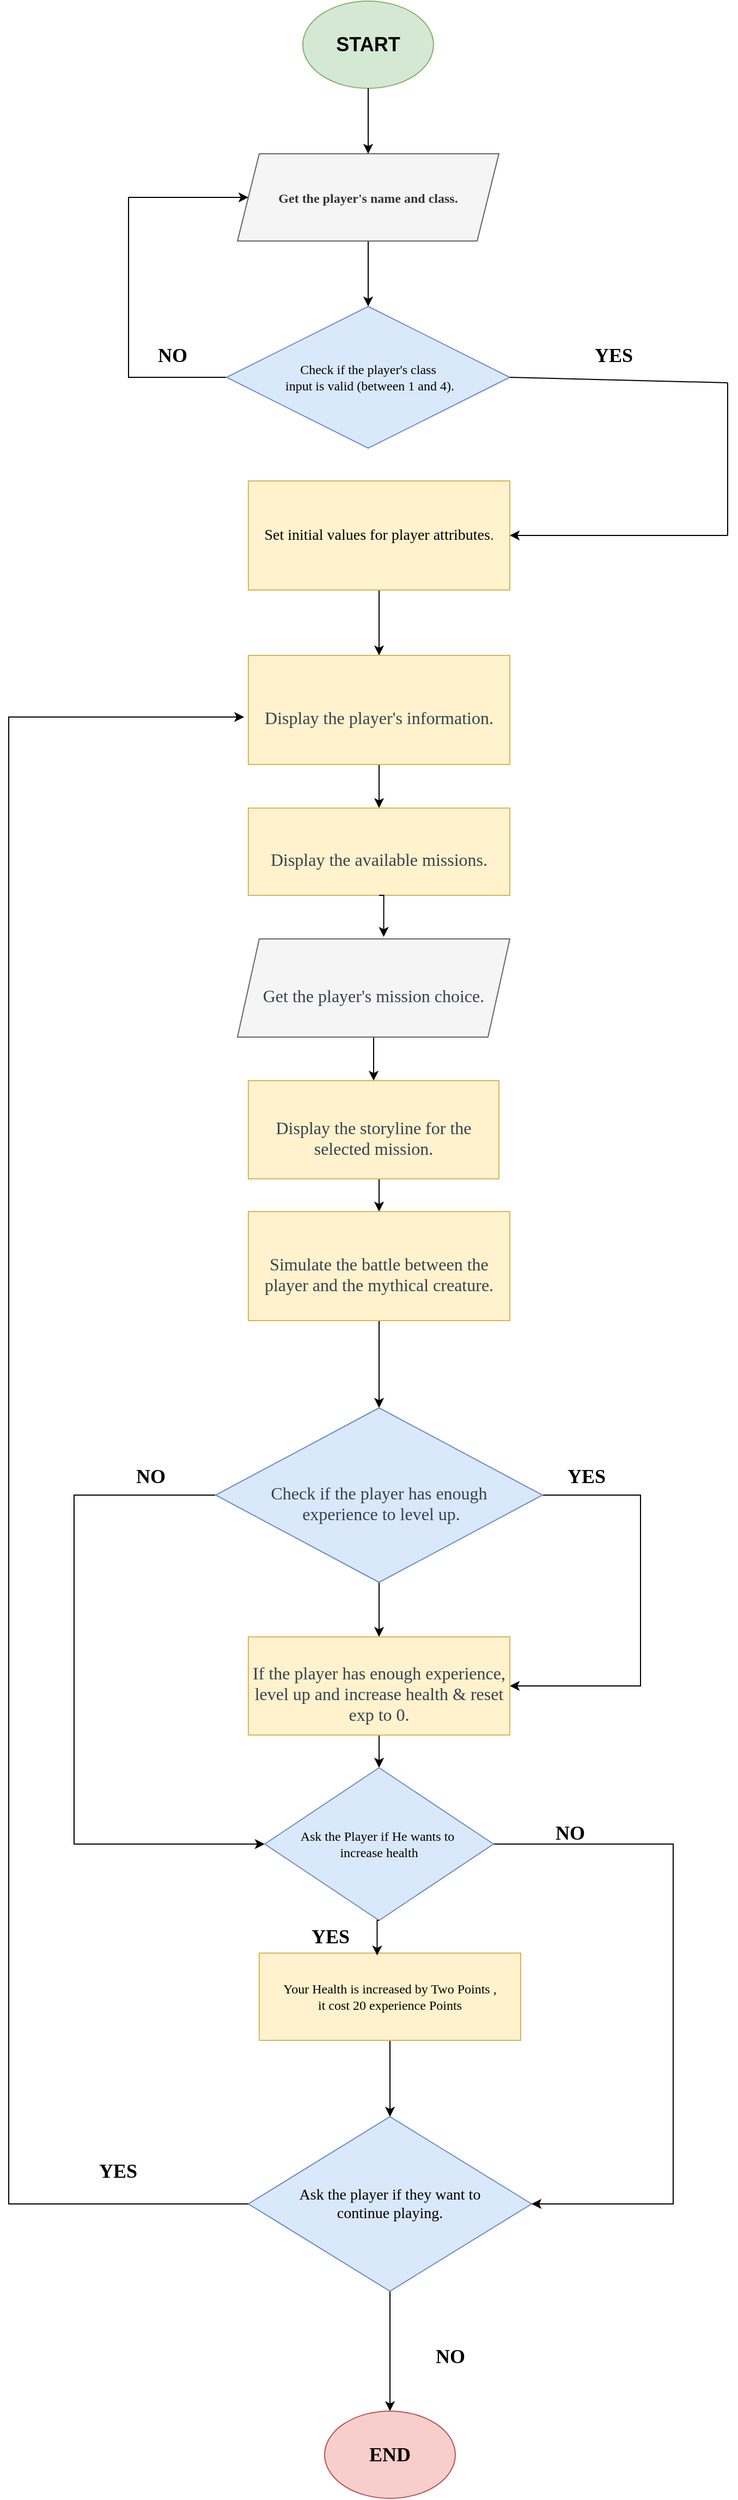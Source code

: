 <mxfile version="22.1.16" type="device">
  <diagram name="Page-1" id="Asxs5gvFUpT80PBr_EKh">
    <mxGraphModel dx="1750" dy="883" grid="1" gridSize="10" guides="1" tooltips="1" connect="1" arrows="1" fold="1" page="1" pageScale="1" pageWidth="827" pageHeight="1169" math="0" shadow="0">
      <root>
        <mxCell id="0" />
        <mxCell id="1" parent="0" />
        <mxCell id="7F_aPbGPG1b8ql_IWIyc-1" value="&lt;h2&gt;&lt;font style=&quot;font-size: 18px;&quot;&gt;START&lt;/font&gt;&lt;/h2&gt;" style="ellipse;whiteSpace=wrap;html=1;fillColor=#d5e8d4;strokeColor=#82b366;" vertex="1" parent="1">
          <mxGeometry x="320" y="20" width="120" height="80" as="geometry" />
        </mxCell>
        <mxCell id="7F_aPbGPG1b8ql_IWIyc-7" style="edgeStyle=orthogonalEdgeStyle;rounded=0;orthogonalLoop=1;jettySize=auto;html=1;exitX=0.5;exitY=1;exitDx=0;exitDy=0;entryX=0.5;entryY=0;entryDx=0;entryDy=0;" edge="1" parent="1" source="7F_aPbGPG1b8ql_IWIyc-2" target="7F_aPbGPG1b8ql_IWIyc-6">
          <mxGeometry relative="1" as="geometry" />
        </mxCell>
        <mxCell id="7F_aPbGPG1b8ql_IWIyc-2" value="&lt;h3&gt;&lt;font style=&quot;font-size: 12px;&quot; face=&quot;Comic Sans MS&quot;&gt;Get the player&#39;s name and class.&lt;/font&gt;&lt;/h3&gt;" style="shape=parallelogram;perimeter=parallelogramPerimeter;whiteSpace=wrap;html=1;fixedSize=1;fillColor=#f5f5f5;fontColor=#333333;strokeColor=#666666;" vertex="1" parent="1">
          <mxGeometry x="260" y="160" width="240" height="80" as="geometry" />
        </mxCell>
        <mxCell id="7F_aPbGPG1b8ql_IWIyc-3" value="" style="endArrow=classic;html=1;rounded=0;" edge="1" parent="1">
          <mxGeometry width="50" height="50" relative="1" as="geometry">
            <mxPoint x="380" y="100" as="sourcePoint" />
            <mxPoint x="380" y="160" as="targetPoint" />
            <Array as="points">
              <mxPoint x="380" y="100" />
            </Array>
          </mxGeometry>
        </mxCell>
        <mxCell id="7F_aPbGPG1b8ql_IWIyc-49" style="edgeStyle=orthogonalEdgeStyle;rounded=0;orthogonalLoop=1;jettySize=auto;html=1;exitX=0;exitY=0.5;exitDx=0;exitDy=0;entryX=0;entryY=0.5;entryDx=0;entryDy=0;" edge="1" parent="1" source="7F_aPbGPG1b8ql_IWIyc-6" target="7F_aPbGPG1b8ql_IWIyc-2">
          <mxGeometry relative="1" as="geometry">
            <mxPoint x="150" y="200" as="targetPoint" />
            <Array as="points">
              <mxPoint x="160" y="365" />
              <mxPoint x="160" y="200" />
            </Array>
          </mxGeometry>
        </mxCell>
        <mxCell id="7F_aPbGPG1b8ql_IWIyc-6" value="&lt;font face=&quot;Georgia&quot;&gt;Check if the player&#39;s class&lt;br&gt;&amp;nbsp;input is valid (between 1 and 4).&lt;/font&gt;" style="rhombus;whiteSpace=wrap;html=1;fillColor=#dae8fc;strokeColor=#6c8ebf;" vertex="1" parent="1">
          <mxGeometry x="250" y="300" width="260" height="130" as="geometry" />
        </mxCell>
        <mxCell id="7F_aPbGPG1b8ql_IWIyc-11" style="edgeStyle=orthogonalEdgeStyle;rounded=0;orthogonalLoop=1;jettySize=auto;html=1;exitX=0.5;exitY=1;exitDx=0;exitDy=0;entryX=0.5;entryY=0;entryDx=0;entryDy=0;" edge="1" parent="1" source="7F_aPbGPG1b8ql_IWIyc-8" target="7F_aPbGPG1b8ql_IWIyc-10">
          <mxGeometry relative="1" as="geometry" />
        </mxCell>
        <mxCell id="7F_aPbGPG1b8ql_IWIyc-8" value="&lt;font face=&quot;Georgia&quot; style=&quot;font-size: 14px;&quot;&gt;Set initial values for player attributes&lt;/font&gt;." style="rounded=0;whiteSpace=wrap;html=1;fillColor=#fff2cc;strokeColor=#d6b656;" vertex="1" parent="1">
          <mxGeometry x="270" y="460" width="240" height="100" as="geometry" />
        </mxCell>
        <mxCell id="7F_aPbGPG1b8ql_IWIyc-55" style="edgeStyle=orthogonalEdgeStyle;rounded=0;orthogonalLoop=1;jettySize=auto;html=1;exitX=0.5;exitY=1;exitDx=0;exitDy=0;entryX=0.5;entryY=0;entryDx=0;entryDy=0;" edge="1" parent="1" source="7F_aPbGPG1b8ql_IWIyc-10" target="7F_aPbGPG1b8ql_IWIyc-54">
          <mxGeometry relative="1" as="geometry" />
        </mxCell>
        <mxCell id="7F_aPbGPG1b8ql_IWIyc-10" value="&lt;font face=&quot;Georgia&quot;&gt;&lt;br&gt;&lt;span style=&quot;color: rgb(55, 65, 81); font-size: 16px; font-style: normal; font-variant-ligatures: normal; font-variant-caps: normal; font-weight: 400; letter-spacing: normal; orphans: 2; text-align: left; text-indent: 0px; text-transform: none; widows: 2; word-spacing: 0px; -webkit-text-stroke-width: 0px; text-decoration-thickness: initial; text-decoration-style: initial; text-decoration-color: initial; float: none; display: inline !important;&quot;&gt; Display the player&#39;s information.&lt;/span&gt;&lt;br&gt;&lt;/font&gt;" style="rounded=0;whiteSpace=wrap;html=1;fillColor=#fff2cc;strokeColor=#d6b656;" vertex="1" parent="1">
          <mxGeometry x="270" y="620" width="240" height="100" as="geometry" />
        </mxCell>
        <mxCell id="7F_aPbGPG1b8ql_IWIyc-20" style="edgeStyle=orthogonalEdgeStyle;rounded=0;orthogonalLoop=1;jettySize=auto;html=1;exitX=0.5;exitY=1;exitDx=0;exitDy=0;entryX=0.5;entryY=0;entryDx=0;entryDy=0;" edge="1" parent="1" source="7F_aPbGPG1b8ql_IWIyc-12" target="7F_aPbGPG1b8ql_IWIyc-15">
          <mxGeometry relative="1" as="geometry" />
        </mxCell>
        <mxCell id="7F_aPbGPG1b8ql_IWIyc-12" value="&lt;font face=&quot;Georgia&quot;&gt;&lt;br&gt;&lt;span style=&quot;color: rgb(55, 65, 81); font-size: 16px; font-style: normal; font-variant-ligatures: normal; font-variant-caps: normal; font-weight: 400; letter-spacing: normal; orphans: 2; text-align: left; text-indent: 0px; text-transform: none; widows: 2; word-spacing: 0px; -webkit-text-stroke-width: 0px; text-decoration-thickness: initial; text-decoration-style: initial; text-decoration-color: initial; float: none; display: inline !important;&quot;&gt;Get the player&#39;s mission choice.&lt;/span&gt;&lt;br&gt;&lt;/font&gt;" style="shape=parallelogram;perimeter=parallelogramPerimeter;whiteSpace=wrap;html=1;fixedSize=1;fillColor=#f5f5f5;fontColor=#333333;strokeColor=#666666;" vertex="1" parent="1">
          <mxGeometry x="260" y="880" width="250" height="90" as="geometry" />
        </mxCell>
        <mxCell id="7F_aPbGPG1b8ql_IWIyc-24" style="edgeStyle=orthogonalEdgeStyle;rounded=0;orthogonalLoop=1;jettySize=auto;html=1;exitX=0.5;exitY=1;exitDx=0;exitDy=0;entryX=0.5;entryY=0;entryDx=0;entryDy=0;" edge="1" parent="1" source="7F_aPbGPG1b8ql_IWIyc-15" target="7F_aPbGPG1b8ql_IWIyc-23">
          <mxGeometry relative="1" as="geometry" />
        </mxCell>
        <mxCell id="7F_aPbGPG1b8ql_IWIyc-15" value="&lt;font face=&quot;Georgia&quot;&gt;&lt;br&gt;&lt;span style=&quot;color: rgb(55, 65, 81); font-size: 16px; font-style: normal; font-variant-ligatures: normal; font-variant-caps: normal; font-weight: 400; letter-spacing: normal; orphans: 2; text-align: left; text-indent: 0px; text-transform: none; widows: 2; word-spacing: 0px; -webkit-text-stroke-width: 0px; text-decoration-thickness: initial; text-decoration-style: initial; text-decoration-color: initial; float: none; display: inline !important;&quot;&gt;Display the storyline for the selected mission.&lt;/span&gt;&lt;br&gt;&lt;/font&gt;" style="rounded=0;whiteSpace=wrap;html=1;fillColor=#fff2cc;strokeColor=#d6b656;" vertex="1" parent="1">
          <mxGeometry x="270" y="1010" width="230" height="90" as="geometry" />
        </mxCell>
        <mxCell id="7F_aPbGPG1b8ql_IWIyc-26" style="edgeStyle=orthogonalEdgeStyle;rounded=0;orthogonalLoop=1;jettySize=auto;html=1;exitX=0.5;exitY=1;exitDx=0;exitDy=0;" edge="1" parent="1" source="7F_aPbGPG1b8ql_IWIyc-23" target="7F_aPbGPG1b8ql_IWIyc-25">
          <mxGeometry relative="1" as="geometry" />
        </mxCell>
        <mxCell id="7F_aPbGPG1b8ql_IWIyc-23" value="&lt;font face=&quot;Georgia&quot;&gt;&lt;br&gt;&lt;span style=&quot;color: rgb(55, 65, 81); font-size: 16px; font-style: normal; font-variant-ligatures: normal; font-variant-caps: normal; font-weight: 400; letter-spacing: normal; orphans: 2; text-align: left; text-indent: 0px; text-transform: none; widows: 2; word-spacing: 0px; -webkit-text-stroke-width: 0px; text-decoration-thickness: initial; text-decoration-style: initial; text-decoration-color: initial; float: none; display: inline !important;&quot;&gt;Simulate the battle between the player and the mythical creature.&lt;/span&gt;&lt;br&gt;&lt;/font&gt;" style="rounded=0;whiteSpace=wrap;html=1;fillColor=#fff2cc;strokeColor=#d6b656;" vertex="1" parent="1">
          <mxGeometry x="270" y="1130" width="240" height="100" as="geometry" />
        </mxCell>
        <mxCell id="7F_aPbGPG1b8ql_IWIyc-29" style="edgeStyle=orthogonalEdgeStyle;rounded=0;orthogonalLoop=1;jettySize=auto;html=1;exitX=0.5;exitY=1;exitDx=0;exitDy=0;entryX=0.5;entryY=0;entryDx=0;entryDy=0;" edge="1" parent="1" source="7F_aPbGPG1b8ql_IWIyc-25" target="7F_aPbGPG1b8ql_IWIyc-27">
          <mxGeometry relative="1" as="geometry" />
        </mxCell>
        <mxCell id="7F_aPbGPG1b8ql_IWIyc-57" style="edgeStyle=orthogonalEdgeStyle;rounded=0;orthogonalLoop=1;jettySize=auto;html=1;exitX=1;exitY=0.5;exitDx=0;exitDy=0;entryX=1;entryY=0.5;entryDx=0;entryDy=0;" edge="1" parent="1" source="7F_aPbGPG1b8ql_IWIyc-25" target="7F_aPbGPG1b8ql_IWIyc-27">
          <mxGeometry relative="1" as="geometry">
            <Array as="points">
              <mxPoint x="630" y="1390" />
              <mxPoint x="630" y="1565" />
            </Array>
          </mxGeometry>
        </mxCell>
        <mxCell id="7F_aPbGPG1b8ql_IWIyc-59" style="edgeStyle=orthogonalEdgeStyle;rounded=0;orthogonalLoop=1;jettySize=auto;html=1;exitX=0;exitY=0.5;exitDx=0;exitDy=0;entryX=0;entryY=0.5;entryDx=0;entryDy=0;" edge="1" parent="1" source="7F_aPbGPG1b8ql_IWIyc-25" target="7F_aPbGPG1b8ql_IWIyc-64">
          <mxGeometry relative="1" as="geometry">
            <mxPoint x="300" y="1770" as="targetPoint" />
            <Array as="points">
              <mxPoint x="110" y="1390" />
              <mxPoint x="110" y="1710" />
            </Array>
          </mxGeometry>
        </mxCell>
        <mxCell id="7F_aPbGPG1b8ql_IWIyc-25" value="&lt;font face=&quot;Georgia&quot;&gt;&lt;br&gt;&lt;span style=&quot;color: rgb(55, 65, 81); font-size: 16px; font-style: normal; font-variant-ligatures: normal; font-variant-caps: normal; font-weight: 400; letter-spacing: normal; orphans: 2; text-align: left; text-indent: 0px; text-transform: none; widows: 2; word-spacing: 0px; -webkit-text-stroke-width: 0px; text-decoration-thickness: initial; text-decoration-style: initial; text-decoration-color: initial; float: none; display: inline !important;&quot;&gt;Check if the player has enough&lt;br&gt;&amp;nbsp;experience to level up.&lt;/span&gt;&lt;br&gt;&lt;/font&gt;" style="rhombus;whiteSpace=wrap;html=1;fillColor=#dae8fc;strokeColor=#6c8ebf;" vertex="1" parent="1">
          <mxGeometry x="240" y="1310" width="300" height="160" as="geometry" />
        </mxCell>
        <mxCell id="7F_aPbGPG1b8ql_IWIyc-68" style="edgeStyle=orthogonalEdgeStyle;rounded=0;orthogonalLoop=1;jettySize=auto;html=1;exitX=0.5;exitY=1;exitDx=0;exitDy=0;entryX=0.5;entryY=0;entryDx=0;entryDy=0;" edge="1" parent="1" source="7F_aPbGPG1b8ql_IWIyc-27" target="7F_aPbGPG1b8ql_IWIyc-64">
          <mxGeometry relative="1" as="geometry" />
        </mxCell>
        <mxCell id="7F_aPbGPG1b8ql_IWIyc-27" value="&lt;font face=&quot;Georgia&quot;&gt;&lt;br&gt;&lt;span style=&quot;color: rgb(55, 65, 81); font-size: 16px; font-style: normal; font-variant-ligatures: normal; font-variant-caps: normal; font-weight: 400; letter-spacing: normal; orphans: 2; text-align: left; text-indent: 0px; text-transform: none; widows: 2; word-spacing: 0px; -webkit-text-stroke-width: 0px; text-decoration-thickness: initial; text-decoration-style: initial; text-decoration-color: initial; float: none; display: inline !important;&quot;&gt;If the player has enough experience, level up and increase health &amp;amp; reset exp to 0.&lt;/span&gt;&lt;br&gt;&lt;/font&gt;" style="rounded=0;whiteSpace=wrap;html=1;fillColor=#fff2cc;strokeColor=#d6b656;" vertex="1" parent="1">
          <mxGeometry x="270" y="1520" width="240" height="90" as="geometry" />
        </mxCell>
        <mxCell id="7F_aPbGPG1b8ql_IWIyc-33" style="edgeStyle=orthogonalEdgeStyle;rounded=0;orthogonalLoop=1;jettySize=auto;html=1;exitX=0.5;exitY=1;exitDx=0;exitDy=0;entryX=0.5;entryY=0;entryDx=0;entryDy=0;" edge="1" parent="1" source="7F_aPbGPG1b8ql_IWIyc-30" target="7F_aPbGPG1b8ql_IWIyc-32">
          <mxGeometry relative="1" as="geometry" />
        </mxCell>
        <mxCell id="7F_aPbGPG1b8ql_IWIyc-30" value="&lt;font style=&quot;font-size: 14px;&quot; face=&quot;Georgia&quot;&gt;Ask the player if they want to &lt;br&gt;continue playing.&lt;/font&gt;" style="rhombus;whiteSpace=wrap;html=1;fillColor=#dae8fc;strokeColor=#6c8ebf;" vertex="1" parent="1">
          <mxGeometry x="270" y="1960" width="260" height="160" as="geometry" />
        </mxCell>
        <mxCell id="7F_aPbGPG1b8ql_IWIyc-32" value="&lt;h2&gt;&lt;font face=&quot;Georgia&quot;&gt;END&lt;/font&gt;&lt;/h2&gt;" style="ellipse;whiteSpace=wrap;html=1;fillColor=#f8cecc;strokeColor=#b85450;" vertex="1" parent="1">
          <mxGeometry x="340" y="2230" width="120" height="80" as="geometry" />
        </mxCell>
        <mxCell id="7F_aPbGPG1b8ql_IWIyc-46" value="" style="endArrow=none;html=1;rounded=0;exitX=1;exitY=0.5;exitDx=0;exitDy=0;" edge="1" parent="1" source="7F_aPbGPG1b8ql_IWIyc-6">
          <mxGeometry width="50" height="50" relative="1" as="geometry">
            <mxPoint x="360" y="380" as="sourcePoint" />
            <mxPoint x="710" y="370" as="targetPoint" />
          </mxGeometry>
        </mxCell>
        <mxCell id="7F_aPbGPG1b8ql_IWIyc-47" value="" style="endArrow=classic;html=1;rounded=0;entryX=1;entryY=0.5;entryDx=0;entryDy=0;" edge="1" parent="1" target="7F_aPbGPG1b8ql_IWIyc-8">
          <mxGeometry width="50" height="50" relative="1" as="geometry">
            <mxPoint x="710" y="510" as="sourcePoint" />
            <mxPoint x="530" y="550" as="targetPoint" />
          </mxGeometry>
        </mxCell>
        <mxCell id="7F_aPbGPG1b8ql_IWIyc-48" value="" style="endArrow=none;html=1;rounded=0;" edge="1" parent="1">
          <mxGeometry width="50" height="50" relative="1" as="geometry">
            <mxPoint x="710" y="370" as="sourcePoint" />
            <mxPoint x="710" y="510" as="targetPoint" />
          </mxGeometry>
        </mxCell>
        <mxCell id="7F_aPbGPG1b8ql_IWIyc-50" value="&lt;h2&gt;&lt;font face=&quot;Georgia&quot;&gt;NO&lt;/font&gt;&lt;/h2&gt;" style="text;html=1;align=center;verticalAlign=middle;resizable=0;points=[];autosize=1;strokeColor=none;fillColor=none;" vertex="1" parent="1">
          <mxGeometry x="175" y="315" width="50" height="60" as="geometry" />
        </mxCell>
        <mxCell id="7F_aPbGPG1b8ql_IWIyc-53" value="&lt;h2&gt;&lt;font face=&quot;Georgia&quot;&gt;YES&lt;/font&gt;&lt;/h2&gt;" style="text;html=1;align=center;verticalAlign=middle;resizable=0;points=[];autosize=1;strokeColor=none;fillColor=none;" vertex="1" parent="1">
          <mxGeometry x="575" y="315" width="60" height="60" as="geometry" />
        </mxCell>
        <mxCell id="7F_aPbGPG1b8ql_IWIyc-54" value="&lt;font face=&quot;Georgia&quot;&gt;&lt;br&gt;&lt;span style=&quot;color: rgb(55, 65, 81); font-size: 16px; font-style: normal; font-variant-ligatures: normal; font-variant-caps: normal; font-weight: 400; letter-spacing: normal; orphans: 2; text-align: left; text-indent: 0px; text-transform: none; widows: 2; word-spacing: 0px; -webkit-text-stroke-width: 0px; text-decoration-thickness: initial; text-decoration-style: initial; text-decoration-color: initial; float: none; display: inline !important;&quot;&gt;Display the available missions.&lt;/span&gt;&lt;br&gt;&lt;/font&gt;" style="rounded=0;whiteSpace=wrap;html=1;fillColor=#fff2cc;strokeColor=#d6b656;" vertex="1" parent="1">
          <mxGeometry x="270" y="760" width="240" height="80" as="geometry" />
        </mxCell>
        <mxCell id="7F_aPbGPG1b8ql_IWIyc-56" style="edgeStyle=orthogonalEdgeStyle;rounded=0;orthogonalLoop=1;jettySize=auto;html=1;exitX=0.5;exitY=1;exitDx=0;exitDy=0;entryX=0.537;entryY=-0.021;entryDx=0;entryDy=0;entryPerimeter=0;" edge="1" parent="1" source="7F_aPbGPG1b8ql_IWIyc-54" target="7F_aPbGPG1b8ql_IWIyc-12">
          <mxGeometry relative="1" as="geometry" />
        </mxCell>
        <mxCell id="7F_aPbGPG1b8ql_IWIyc-58" value="&lt;h2&gt;&lt;font face=&quot;Georgia&quot;&gt;YES&lt;/font&gt;&lt;/h2&gt;" style="text;html=1;align=center;verticalAlign=middle;resizable=0;points=[];autosize=1;strokeColor=none;fillColor=none;" vertex="1" parent="1">
          <mxGeometry x="550" y="1343" width="60" height="60" as="geometry" />
        </mxCell>
        <mxCell id="7F_aPbGPG1b8ql_IWIyc-60" value="&lt;h2&gt;&lt;font style=&quot;font-size: 18px;&quot; face=&quot;Georgia&quot;&gt;NO&lt;/font&gt;&lt;/h2&gt;" style="text;html=1;align=center;verticalAlign=middle;resizable=0;points=[];autosize=1;strokeColor=none;fillColor=none;" vertex="1" parent="1">
          <mxGeometry x="155" y="1343" width="50" height="60" as="geometry" />
        </mxCell>
        <mxCell id="7F_aPbGPG1b8ql_IWIyc-61" value="&lt;h2&gt;&lt;font face=&quot;Georgia&quot;&gt;NO&lt;/font&gt;&lt;/h2&gt;" style="text;html=1;align=center;verticalAlign=middle;resizable=0;points=[];autosize=1;strokeColor=none;fillColor=none;" vertex="1" parent="1">
          <mxGeometry x="430" y="2150" width="50" height="60" as="geometry" />
        </mxCell>
        <mxCell id="7F_aPbGPG1b8ql_IWIyc-63" value="&lt;h2&gt;&lt;font face=&quot;Georgia&quot;&gt;YES&lt;/font&gt;&lt;/h2&gt;" style="text;html=1;align=center;verticalAlign=middle;resizable=0;points=[];autosize=1;strokeColor=none;fillColor=none;" vertex="1" parent="1">
          <mxGeometry x="120" y="1980" width="60" height="60" as="geometry" />
        </mxCell>
        <mxCell id="7F_aPbGPG1b8ql_IWIyc-71" style="edgeStyle=orthogonalEdgeStyle;rounded=0;orthogonalLoop=1;jettySize=auto;html=1;exitX=1;exitY=0.5;exitDx=0;exitDy=0;entryX=1;entryY=0.5;entryDx=0;entryDy=0;" edge="1" parent="1" source="7F_aPbGPG1b8ql_IWIyc-64" target="7F_aPbGPG1b8ql_IWIyc-30">
          <mxGeometry relative="1" as="geometry">
            <mxPoint x="670" y="1940" as="targetPoint" />
            <Array as="points">
              <mxPoint x="660" y="1710" />
              <mxPoint x="660" y="2040" />
            </Array>
          </mxGeometry>
        </mxCell>
        <mxCell id="7F_aPbGPG1b8ql_IWIyc-64" value="&lt;font face=&quot;Georgia&quot;&gt;Ask the Player if He wants to&amp;nbsp;&lt;br&gt;increase health&lt;/font&gt;" style="rhombus;whiteSpace=wrap;html=1;fillColor=#dae8fc;strokeColor=#6c8ebf;" vertex="1" parent="1">
          <mxGeometry x="285" y="1640" width="210" height="140" as="geometry" />
        </mxCell>
        <mxCell id="7F_aPbGPG1b8ql_IWIyc-66" style="edgeStyle=orthogonalEdgeStyle;rounded=0;orthogonalLoop=1;jettySize=auto;html=1;exitX=0.5;exitY=1;exitDx=0;exitDy=0;entryX=0.5;entryY=0;entryDx=0;entryDy=0;" edge="1" parent="1" source="7F_aPbGPG1b8ql_IWIyc-65" target="7F_aPbGPG1b8ql_IWIyc-30">
          <mxGeometry relative="1" as="geometry" />
        </mxCell>
        <mxCell id="7F_aPbGPG1b8ql_IWIyc-65" value="&lt;font face=&quot;Georgia&quot;&gt;Your Health is increased by Two Points ,&lt;br&gt;it cost 20 experience Points&lt;/font&gt;" style="rounded=0;whiteSpace=wrap;html=1;fillColor=#fff2cc;strokeColor=#d6b656;" vertex="1" parent="1">
          <mxGeometry x="280" y="1810" width="240" height="80" as="geometry" />
        </mxCell>
        <mxCell id="7F_aPbGPG1b8ql_IWIyc-67" style="edgeStyle=orthogonalEdgeStyle;rounded=0;orthogonalLoop=1;jettySize=auto;html=1;exitX=0.5;exitY=1;exitDx=0;exitDy=0;entryX=0.451;entryY=0.027;entryDx=0;entryDy=0;entryPerimeter=0;" edge="1" parent="1" source="7F_aPbGPG1b8ql_IWIyc-64" target="7F_aPbGPG1b8ql_IWIyc-65">
          <mxGeometry relative="1" as="geometry" />
        </mxCell>
        <mxCell id="7F_aPbGPG1b8ql_IWIyc-70" style="edgeStyle=orthogonalEdgeStyle;rounded=0;orthogonalLoop=1;jettySize=auto;html=1;exitX=0;exitY=0.5;exitDx=0;exitDy=0;entryX=-0.016;entryY=0.565;entryDx=0;entryDy=0;entryPerimeter=0;" edge="1" parent="1" source="7F_aPbGPG1b8ql_IWIyc-30" target="7F_aPbGPG1b8ql_IWIyc-10">
          <mxGeometry relative="1" as="geometry">
            <Array as="points">
              <mxPoint x="50" y="2040" />
              <mxPoint x="50" y="677" />
            </Array>
          </mxGeometry>
        </mxCell>
        <mxCell id="7F_aPbGPG1b8ql_IWIyc-72" value="&lt;h2&gt;&lt;font face=&quot;Georgia&quot;&gt;NO&lt;/font&gt;&lt;/h2&gt;" style="text;html=1;align=center;verticalAlign=middle;resizable=0;points=[];autosize=1;strokeColor=none;fillColor=none;" vertex="1" parent="1">
          <mxGeometry x="540" y="1670" width="50" height="60" as="geometry" />
        </mxCell>
        <mxCell id="7F_aPbGPG1b8ql_IWIyc-73" value="&lt;h2&gt;&lt;font face=&quot;Georgia&quot;&gt;YES&lt;/font&gt;&lt;/h2&gt;" style="text;html=1;align=center;verticalAlign=middle;resizable=0;points=[];autosize=1;strokeColor=none;fillColor=none;" vertex="1" parent="1">
          <mxGeometry x="315" y="1765" width="60" height="60" as="geometry" />
        </mxCell>
      </root>
    </mxGraphModel>
  </diagram>
</mxfile>
